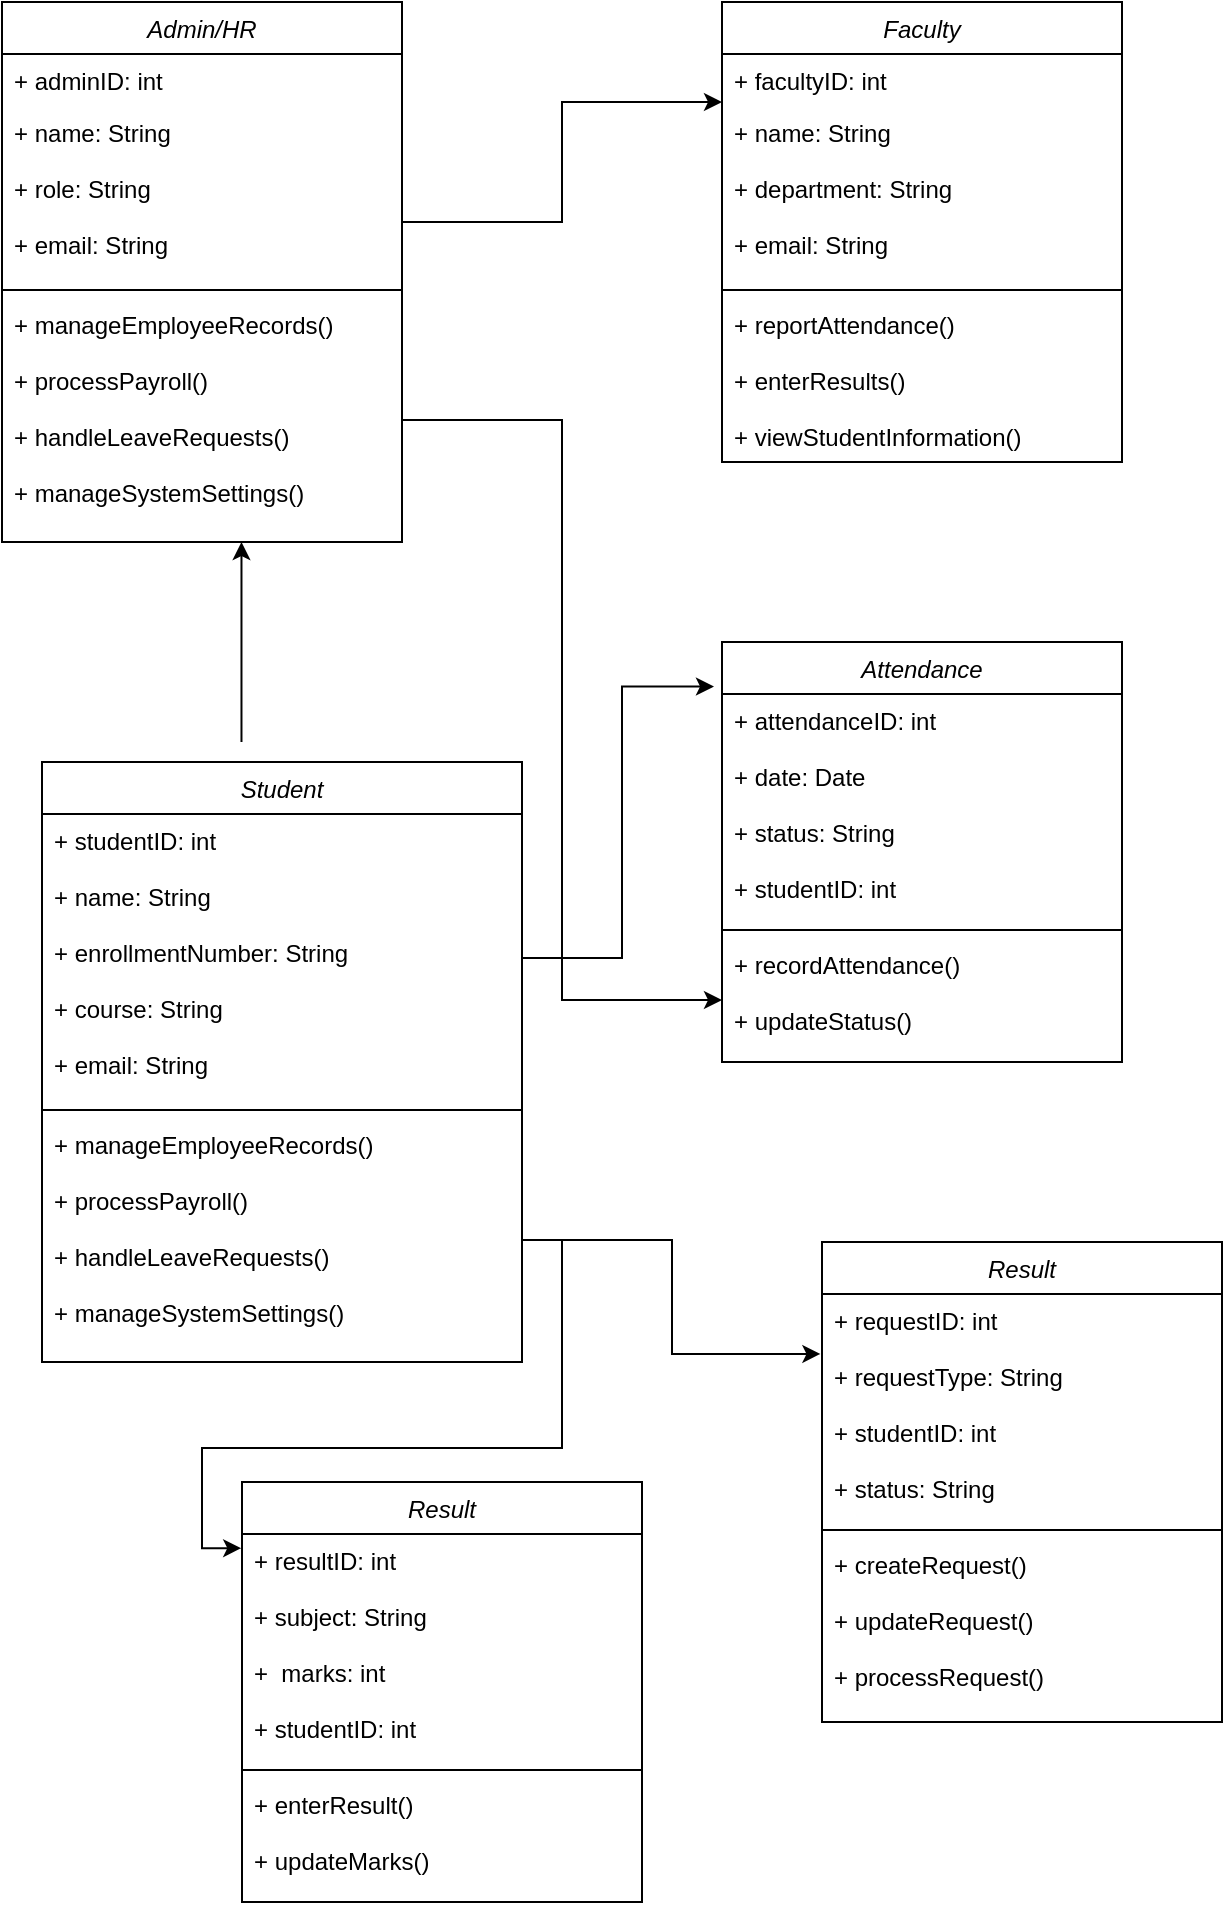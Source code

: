 <mxfile version="24.7.14" pages="2">
  <diagram id="C5RBs43oDa-KdzZeNtuy" name="Page-1">
    <mxGraphModel dx="2625" dy="1305" grid="1" gridSize="10" guides="1" tooltips="1" connect="1" arrows="1" fold="1" page="1" pageScale="1" pageWidth="827" pageHeight="1169" math="0" shadow="0">
      <root>
        <mxCell id="WIyWlLk6GJQsqaUBKTNV-0" />
        <mxCell id="WIyWlLk6GJQsqaUBKTNV-1" parent="WIyWlLk6GJQsqaUBKTNV-0" />
        <mxCell id="zkfFHV4jXpPFQw0GAbJ--0" value="Admin/HR" style="swimlane;fontStyle=2;align=center;verticalAlign=top;childLayout=stackLayout;horizontal=1;startSize=26;horizontalStack=0;resizeParent=1;resizeLast=0;collapsible=1;marginBottom=0;rounded=0;shadow=0;strokeWidth=1;" parent="WIyWlLk6GJQsqaUBKTNV-1" vertex="1">
          <mxGeometry x="120" y="80" width="200" height="270" as="geometry">
            <mxRectangle x="230" y="140" width="160" height="26" as="alternateBounds" />
          </mxGeometry>
        </mxCell>
        <mxCell id="zkfFHV4jXpPFQw0GAbJ--1" value="+ adminID: int" style="text;align=left;verticalAlign=top;spacingLeft=4;spacingRight=4;overflow=hidden;rotatable=0;points=[[0,0.5],[1,0.5]];portConstraint=eastwest;" parent="zkfFHV4jXpPFQw0GAbJ--0" vertex="1">
          <mxGeometry y="26" width="200" height="26" as="geometry" />
        </mxCell>
        <mxCell id="zkfFHV4jXpPFQw0GAbJ--2" value="+ name: String " style="text;align=left;verticalAlign=top;spacingLeft=4;spacingRight=4;overflow=hidden;rotatable=0;points=[[0,0.5],[1,0.5]];portConstraint=eastwest;rounded=0;shadow=0;html=0;" parent="zkfFHV4jXpPFQw0GAbJ--0" vertex="1">
          <mxGeometry y="52" width="200" height="28" as="geometry" />
        </mxCell>
        <mxCell id="zkfFHV4jXpPFQw0GAbJ--3" value="+ role: String&#xa;&#xa;+ email: String&#xa;&#xa;" style="text;align=left;verticalAlign=top;spacingLeft=4;spacingRight=4;overflow=hidden;rotatable=0;points=[[0,0.5],[1,0.5]];portConstraint=eastwest;rounded=0;shadow=0;html=0;" parent="zkfFHV4jXpPFQw0GAbJ--0" vertex="1">
          <mxGeometry y="80" width="200" height="60" as="geometry" />
        </mxCell>
        <mxCell id="zkfFHV4jXpPFQw0GAbJ--4" value="" style="line;html=1;strokeWidth=1;align=left;verticalAlign=middle;spacingTop=-1;spacingLeft=3;spacingRight=3;rotatable=0;labelPosition=right;points=[];portConstraint=eastwest;" parent="zkfFHV4jXpPFQw0GAbJ--0" vertex="1">
          <mxGeometry y="140" width="200" height="8" as="geometry" />
        </mxCell>
        <mxCell id="zkfFHV4jXpPFQw0GAbJ--5" value="+ manageEmployeeRecords()&#xa;&#xa;+ processPayroll()&#xa;&#xa;+ handleLeaveRequests()&#xa;&#xa;+ manageSystemSettings()&#xa;" style="text;align=left;verticalAlign=top;spacingLeft=4;spacingRight=4;overflow=hidden;rotatable=0;points=[[0,0.5],[1,0.5]];portConstraint=eastwest;" parent="zkfFHV4jXpPFQw0GAbJ--0" vertex="1">
          <mxGeometry y="148" width="200" height="122" as="geometry" />
        </mxCell>
        <mxCell id="kNgW9ykZEyGQNSpXc-xn-13" value="Faculty" style="swimlane;fontStyle=2;align=center;verticalAlign=top;childLayout=stackLayout;horizontal=1;startSize=26;horizontalStack=0;resizeParent=1;resizeLast=0;collapsible=1;marginBottom=0;rounded=0;shadow=0;strokeWidth=1;" vertex="1" parent="WIyWlLk6GJQsqaUBKTNV-1">
          <mxGeometry x="480" y="80" width="200" height="230" as="geometry">
            <mxRectangle x="230" y="140" width="160" height="26" as="alternateBounds" />
          </mxGeometry>
        </mxCell>
        <mxCell id="kNgW9ykZEyGQNSpXc-xn-14" value="+ facultyID: int" style="text;align=left;verticalAlign=top;spacingLeft=4;spacingRight=4;overflow=hidden;rotatable=0;points=[[0,0.5],[1,0.5]];portConstraint=eastwest;" vertex="1" parent="kNgW9ykZEyGQNSpXc-xn-13">
          <mxGeometry y="26" width="200" height="26" as="geometry" />
        </mxCell>
        <mxCell id="kNgW9ykZEyGQNSpXc-xn-15" value="+ name: String " style="text;align=left;verticalAlign=top;spacingLeft=4;spacingRight=4;overflow=hidden;rotatable=0;points=[[0,0.5],[1,0.5]];portConstraint=eastwest;rounded=0;shadow=0;html=0;" vertex="1" parent="kNgW9ykZEyGQNSpXc-xn-13">
          <mxGeometry y="52" width="200" height="28" as="geometry" />
        </mxCell>
        <mxCell id="kNgW9ykZEyGQNSpXc-xn-16" value="+ department: String&#xa;&#xa;+ email: String&#xa;&#xa;" style="text;align=left;verticalAlign=top;spacingLeft=4;spacingRight=4;overflow=hidden;rotatable=0;points=[[0,0.5],[1,0.5]];portConstraint=eastwest;rounded=0;shadow=0;html=0;" vertex="1" parent="kNgW9ykZEyGQNSpXc-xn-13">
          <mxGeometry y="80" width="200" height="60" as="geometry" />
        </mxCell>
        <mxCell id="kNgW9ykZEyGQNSpXc-xn-17" value="" style="line;html=1;strokeWidth=1;align=left;verticalAlign=middle;spacingTop=-1;spacingLeft=3;spacingRight=3;rotatable=0;labelPosition=right;points=[];portConstraint=eastwest;" vertex="1" parent="kNgW9ykZEyGQNSpXc-xn-13">
          <mxGeometry y="140" width="200" height="8" as="geometry" />
        </mxCell>
        <mxCell id="kNgW9ykZEyGQNSpXc-xn-18" value="+ reportAttendance()&#xa;&#xa;+ enterResults()&#xa;&#xa;+ viewStudentInformation() &#xa;" style="text;align=left;verticalAlign=top;spacingLeft=4;spacingRight=4;overflow=hidden;rotatable=0;points=[[0,0.5],[1,0.5]];portConstraint=eastwest;" vertex="1" parent="kNgW9ykZEyGQNSpXc-xn-13">
          <mxGeometry y="148" width="200" height="82" as="geometry" />
        </mxCell>
        <mxCell id="kNgW9ykZEyGQNSpXc-xn-58" style="edgeStyle=orthogonalEdgeStyle;rounded=0;orthogonalLoop=1;jettySize=auto;html=1;exitX=0.5;exitY=0;exitDx=0;exitDy=0;" edge="1" parent="WIyWlLk6GJQsqaUBKTNV-1">
          <mxGeometry relative="1" as="geometry">
            <mxPoint x="239.74" y="350" as="targetPoint" />
            <mxPoint x="239.74" y="450" as="sourcePoint" />
          </mxGeometry>
        </mxCell>
        <mxCell id="kNgW9ykZEyGQNSpXc-xn-22" value="Student" style="swimlane;fontStyle=2;align=center;verticalAlign=top;childLayout=stackLayout;horizontal=1;startSize=26;horizontalStack=0;resizeParent=1;resizeLast=0;collapsible=1;marginBottom=0;rounded=0;shadow=0;strokeWidth=1;" vertex="1" parent="WIyWlLk6GJQsqaUBKTNV-1">
          <mxGeometry x="140" y="460" width="240" height="300" as="geometry">
            <mxRectangle x="230" y="140" width="160" height="26" as="alternateBounds" />
          </mxGeometry>
        </mxCell>
        <mxCell id="kNgW9ykZEyGQNSpXc-xn-25" value="+ studentID: int&#xa;&#xa;+ name: String&#xa;&#xa;+ enrollmentNumber: String&#xa;&#xa;+ course: String&#xa;&#xa;+ email: String&#xa;" style="text;align=left;verticalAlign=top;spacingLeft=4;spacingRight=4;overflow=hidden;rotatable=0;points=[[0,0.5],[1,0.5]];portConstraint=eastwest;rounded=0;shadow=0;html=0;" vertex="1" parent="kNgW9ykZEyGQNSpXc-xn-22">
          <mxGeometry y="26" width="240" height="144" as="geometry" />
        </mxCell>
        <mxCell id="kNgW9ykZEyGQNSpXc-xn-26" value="" style="line;html=1;strokeWidth=1;align=left;verticalAlign=middle;spacingTop=-1;spacingLeft=3;spacingRight=3;rotatable=0;labelPosition=right;points=[];portConstraint=eastwest;" vertex="1" parent="kNgW9ykZEyGQNSpXc-xn-22">
          <mxGeometry y="170" width="240" height="8" as="geometry" />
        </mxCell>
        <mxCell id="kNgW9ykZEyGQNSpXc-xn-27" value="+ manageEmployeeRecords()&#xa;&#xa;+ processPayroll()&#xa;&#xa;+ handleLeaveRequests()&#xa;&#xa;+ manageSystemSettings()&#xa;" style="text;align=left;verticalAlign=top;spacingLeft=4;spacingRight=4;overflow=hidden;rotatable=0;points=[[0,0.5],[1,0.5]];portConstraint=eastwest;" vertex="1" parent="kNgW9ykZEyGQNSpXc-xn-22">
          <mxGeometry y="178" width="240" height="122" as="geometry" />
        </mxCell>
        <mxCell id="kNgW9ykZEyGQNSpXc-xn-46" value="Attendance" style="swimlane;fontStyle=2;align=center;verticalAlign=top;childLayout=stackLayout;horizontal=1;startSize=26;horizontalStack=0;resizeParent=1;resizeLast=0;collapsible=1;marginBottom=0;rounded=0;shadow=0;strokeWidth=1;" vertex="1" parent="WIyWlLk6GJQsqaUBKTNV-1">
          <mxGeometry x="480" y="400" width="200" height="210" as="geometry">
            <mxRectangle x="230" y="140" width="160" height="26" as="alternateBounds" />
          </mxGeometry>
        </mxCell>
        <mxCell id="kNgW9ykZEyGQNSpXc-xn-47" value="+ attendanceID: int&#xa;&#xa;+ date: Date &#xa;&#xa;+ status: String&#xa;&#xa;+ studentID: int&#xa;" style="text;align=left;verticalAlign=top;spacingLeft=4;spacingRight=4;overflow=hidden;rotatable=0;points=[[0,0.5],[1,0.5]];portConstraint=eastwest;rounded=0;shadow=0;html=0;" vertex="1" parent="kNgW9ykZEyGQNSpXc-xn-46">
          <mxGeometry y="26" width="200" height="114" as="geometry" />
        </mxCell>
        <mxCell id="kNgW9ykZEyGQNSpXc-xn-48" value="" style="line;html=1;strokeWidth=1;align=left;verticalAlign=middle;spacingTop=-1;spacingLeft=3;spacingRight=3;rotatable=0;labelPosition=right;points=[];portConstraint=eastwest;" vertex="1" parent="kNgW9ykZEyGQNSpXc-xn-46">
          <mxGeometry y="140" width="200" height="8" as="geometry" />
        </mxCell>
        <mxCell id="kNgW9ykZEyGQNSpXc-xn-49" value="+ recordAttendance()&#xa;&#xa;+ updateStatus()" style="text;align=left;verticalAlign=top;spacingLeft=4;spacingRight=4;overflow=hidden;rotatable=0;points=[[0,0.5],[1,0.5]];portConstraint=eastwest;" vertex="1" parent="kNgW9ykZEyGQNSpXc-xn-46">
          <mxGeometry y="148" width="200" height="62" as="geometry" />
        </mxCell>
        <mxCell id="kNgW9ykZEyGQNSpXc-xn-50" value="Result" style="swimlane;fontStyle=2;align=center;verticalAlign=top;childLayout=stackLayout;horizontal=1;startSize=26;horizontalStack=0;resizeParent=1;resizeLast=0;collapsible=1;marginBottom=0;rounded=0;shadow=0;strokeWidth=1;" vertex="1" parent="WIyWlLk6GJQsqaUBKTNV-1">
          <mxGeometry x="530" y="700" width="200" height="240" as="geometry">
            <mxRectangle x="230" y="140" width="160" height="26" as="alternateBounds" />
          </mxGeometry>
        </mxCell>
        <mxCell id="kNgW9ykZEyGQNSpXc-xn-51" value="+ requestID: int&#xa;&#xa;+ requestType: String&#xa;&#xa;+ studentID: int&#xa;&#xa;+ status: String&#xa;" style="text;align=left;verticalAlign=top;spacingLeft=4;spacingRight=4;overflow=hidden;rotatable=0;points=[[0,0.5],[1,0.5]];portConstraint=eastwest;rounded=0;shadow=0;html=0;" vertex="1" parent="kNgW9ykZEyGQNSpXc-xn-50">
          <mxGeometry y="26" width="200" height="114" as="geometry" />
        </mxCell>
        <mxCell id="kNgW9ykZEyGQNSpXc-xn-52" value="" style="line;html=1;strokeWidth=1;align=left;verticalAlign=middle;spacingTop=-1;spacingLeft=3;spacingRight=3;rotatable=0;labelPosition=right;points=[];portConstraint=eastwest;" vertex="1" parent="kNgW9ykZEyGQNSpXc-xn-50">
          <mxGeometry y="140" width="200" height="8" as="geometry" />
        </mxCell>
        <mxCell id="kNgW9ykZEyGQNSpXc-xn-53" value="+ createRequest()&#xa;&#xa;+ updateRequest()&#xa;&#xa;+ processRequest()" style="text;align=left;verticalAlign=top;spacingLeft=4;spacingRight=4;overflow=hidden;rotatable=0;points=[[0,0.5],[1,0.5]];portConstraint=eastwest;" vertex="1" parent="kNgW9ykZEyGQNSpXc-xn-50">
          <mxGeometry y="148" width="200" height="92" as="geometry" />
        </mxCell>
        <mxCell id="kNgW9ykZEyGQNSpXc-xn-54" value="Result" style="swimlane;fontStyle=2;align=center;verticalAlign=top;childLayout=stackLayout;horizontal=1;startSize=26;horizontalStack=0;resizeParent=1;resizeLast=0;collapsible=1;marginBottom=0;rounded=0;shadow=0;strokeWidth=1;" vertex="1" parent="WIyWlLk6GJQsqaUBKTNV-1">
          <mxGeometry x="240" y="820" width="200" height="210" as="geometry">
            <mxRectangle x="230" y="140" width="160" height="26" as="alternateBounds" />
          </mxGeometry>
        </mxCell>
        <mxCell id="kNgW9ykZEyGQNSpXc-xn-55" value="+ resultID: int&#xa;&#xa;+ subject: String&#xa;&#xa;+  marks: int&#xa;  &#xa;+ studentID: int&#xa;" style="text;align=left;verticalAlign=top;spacingLeft=4;spacingRight=4;overflow=hidden;rotatable=0;points=[[0,0.5],[1,0.5]];portConstraint=eastwest;rounded=0;shadow=0;html=0;" vertex="1" parent="kNgW9ykZEyGQNSpXc-xn-54">
          <mxGeometry y="26" width="200" height="114" as="geometry" />
        </mxCell>
        <mxCell id="kNgW9ykZEyGQNSpXc-xn-56" value="" style="line;html=1;strokeWidth=1;align=left;verticalAlign=middle;spacingTop=-1;spacingLeft=3;spacingRight=3;rotatable=0;labelPosition=right;points=[];portConstraint=eastwest;" vertex="1" parent="kNgW9ykZEyGQNSpXc-xn-54">
          <mxGeometry y="140" width="200" height="8" as="geometry" />
        </mxCell>
        <mxCell id="kNgW9ykZEyGQNSpXc-xn-57" value="+ enterResult()&#xa;&#xa;+ updateMarks()" style="text;align=left;verticalAlign=top;spacingLeft=4;spacingRight=4;overflow=hidden;rotatable=0;points=[[0,0.5],[1,0.5]];portConstraint=eastwest;" vertex="1" parent="kNgW9ykZEyGQNSpXc-xn-54">
          <mxGeometry y="148" width="200" height="62" as="geometry" />
        </mxCell>
        <mxCell id="kNgW9ykZEyGQNSpXc-xn-59" style="edgeStyle=orthogonalEdgeStyle;rounded=0;orthogonalLoop=1;jettySize=auto;html=1;exitX=1;exitY=0.5;exitDx=0;exitDy=0;entryX=0;entryY=0.923;entryDx=0;entryDy=0;entryPerimeter=0;" edge="1" parent="WIyWlLk6GJQsqaUBKTNV-1" source="zkfFHV4jXpPFQw0GAbJ--3" target="kNgW9ykZEyGQNSpXc-xn-14">
          <mxGeometry relative="1" as="geometry" />
        </mxCell>
        <mxCell id="kNgW9ykZEyGQNSpXc-xn-60" style="edgeStyle=orthogonalEdgeStyle;rounded=0;orthogonalLoop=1;jettySize=auto;html=1;exitX=1;exitY=0.5;exitDx=0;exitDy=0;entryX=-0.02;entryY=0.106;entryDx=0;entryDy=0;entryPerimeter=0;" edge="1" parent="WIyWlLk6GJQsqaUBKTNV-1" source="kNgW9ykZEyGQNSpXc-xn-25" target="kNgW9ykZEyGQNSpXc-xn-46">
          <mxGeometry relative="1" as="geometry" />
        </mxCell>
        <mxCell id="kNgW9ykZEyGQNSpXc-xn-61" style="edgeStyle=orthogonalEdgeStyle;rounded=0;orthogonalLoop=1;jettySize=auto;html=1;exitX=1;exitY=0.5;exitDx=0;exitDy=0;entryX=-0.004;entryY=0.263;entryDx=0;entryDy=0;entryPerimeter=0;" edge="1" parent="WIyWlLk6GJQsqaUBKTNV-1" source="kNgW9ykZEyGQNSpXc-xn-27" target="kNgW9ykZEyGQNSpXc-xn-51">
          <mxGeometry relative="1" as="geometry" />
        </mxCell>
        <mxCell id="kNgW9ykZEyGQNSpXc-xn-63" style="edgeStyle=orthogonalEdgeStyle;rounded=0;orthogonalLoop=1;jettySize=auto;html=1;entryX=-0.002;entryY=0.062;entryDx=0;entryDy=0;entryPerimeter=0;" edge="1" parent="WIyWlLk6GJQsqaUBKTNV-1" source="kNgW9ykZEyGQNSpXc-xn-27" target="kNgW9ykZEyGQNSpXc-xn-55">
          <mxGeometry relative="1" as="geometry" />
        </mxCell>
        <mxCell id="kNgW9ykZEyGQNSpXc-xn-64" style="edgeStyle=orthogonalEdgeStyle;rounded=0;orthogonalLoop=1;jettySize=auto;html=1;exitX=1;exitY=0.5;exitDx=0;exitDy=0;entryX=0;entryY=0.5;entryDx=0;entryDy=0;" edge="1" parent="WIyWlLk6GJQsqaUBKTNV-1" source="zkfFHV4jXpPFQw0GAbJ--5" target="kNgW9ykZEyGQNSpXc-xn-49">
          <mxGeometry relative="1" as="geometry" />
        </mxCell>
      </root>
    </mxGraphModel>
  </diagram>
  <diagram id="qkUNP9iziKR946R1C3DS" name="Page-2">
    <mxGraphModel dx="1050" dy="522" grid="1" gridSize="10" guides="1" tooltips="1" connect="1" arrows="1" fold="1" page="1" pageScale="1" pageWidth="850" pageHeight="1100" math="0" shadow="0">
      <root>
        <mxCell id="0" />
        <mxCell id="1" parent="0" />
      </root>
    </mxGraphModel>
  </diagram>
</mxfile>

